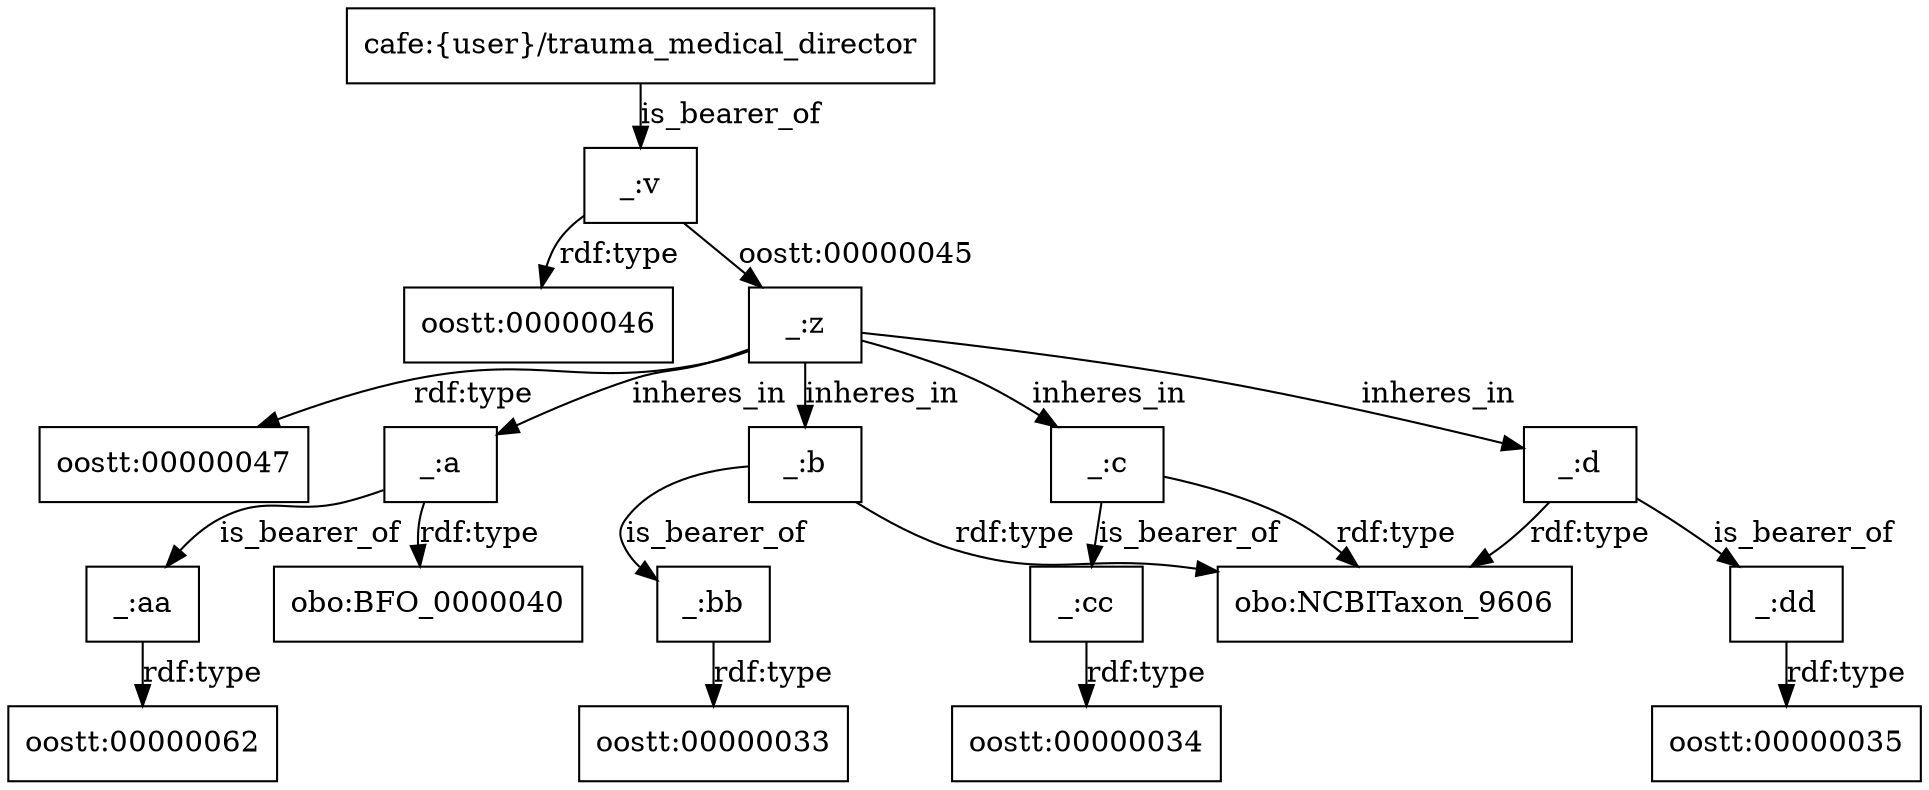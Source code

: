 digraph g { node [shape=rectangle];
graph [splines=true, nodesep=.5, ranksep=0, overlap=false];
"cafe:{user}/trauma_medical_director" -> "_:v" [label="is_bearer_of"]
"_:v" -> "oostt:00000046" [label="rdf:type"]
"_:v" -> "_:z" [label="oostt:00000045"]
"_:z" -> "oostt:00000047" [label="rdf:type"]
"_:a" -> "_:aa" [label="is_bearer_of"]
"_:a" -> "obo:BFO_0000040" [label="rdf:type"]
"_:aa" -> "oostt:00000062" [label="rdf:type"]
"_:bb" -> "oostt:00000033" [label="rdf:type"]
"_:dd" -> "oostt:00000035" [label="rdf:type"]
"_:cc" -> "oostt:00000034" [label="rdf:type"]
"_:b" -> "_:bb" [label="is_bearer_of"]
"_:c" -> "_:cc" [label="is_bearer_of"]
"_:d" -> "_:dd" [label="is_bearer_of"]
"_:b" -> "obo:NCBITaxon_9606" [label="rdf:type"]
"_:c" -> "obo:NCBITaxon_9606" [label="rdf:type"]
"_:d" -> "obo:NCBITaxon_9606" [label="rdf:type"]
"_:z" -> "_:b" [label="inheres_in"]
"_:z" -> "_:c" [label="inheres_in"]
"_:z" -> "_:d" [label="inheres_in"]
"_:z" -> "_:a" [label="inheres_in"]
}